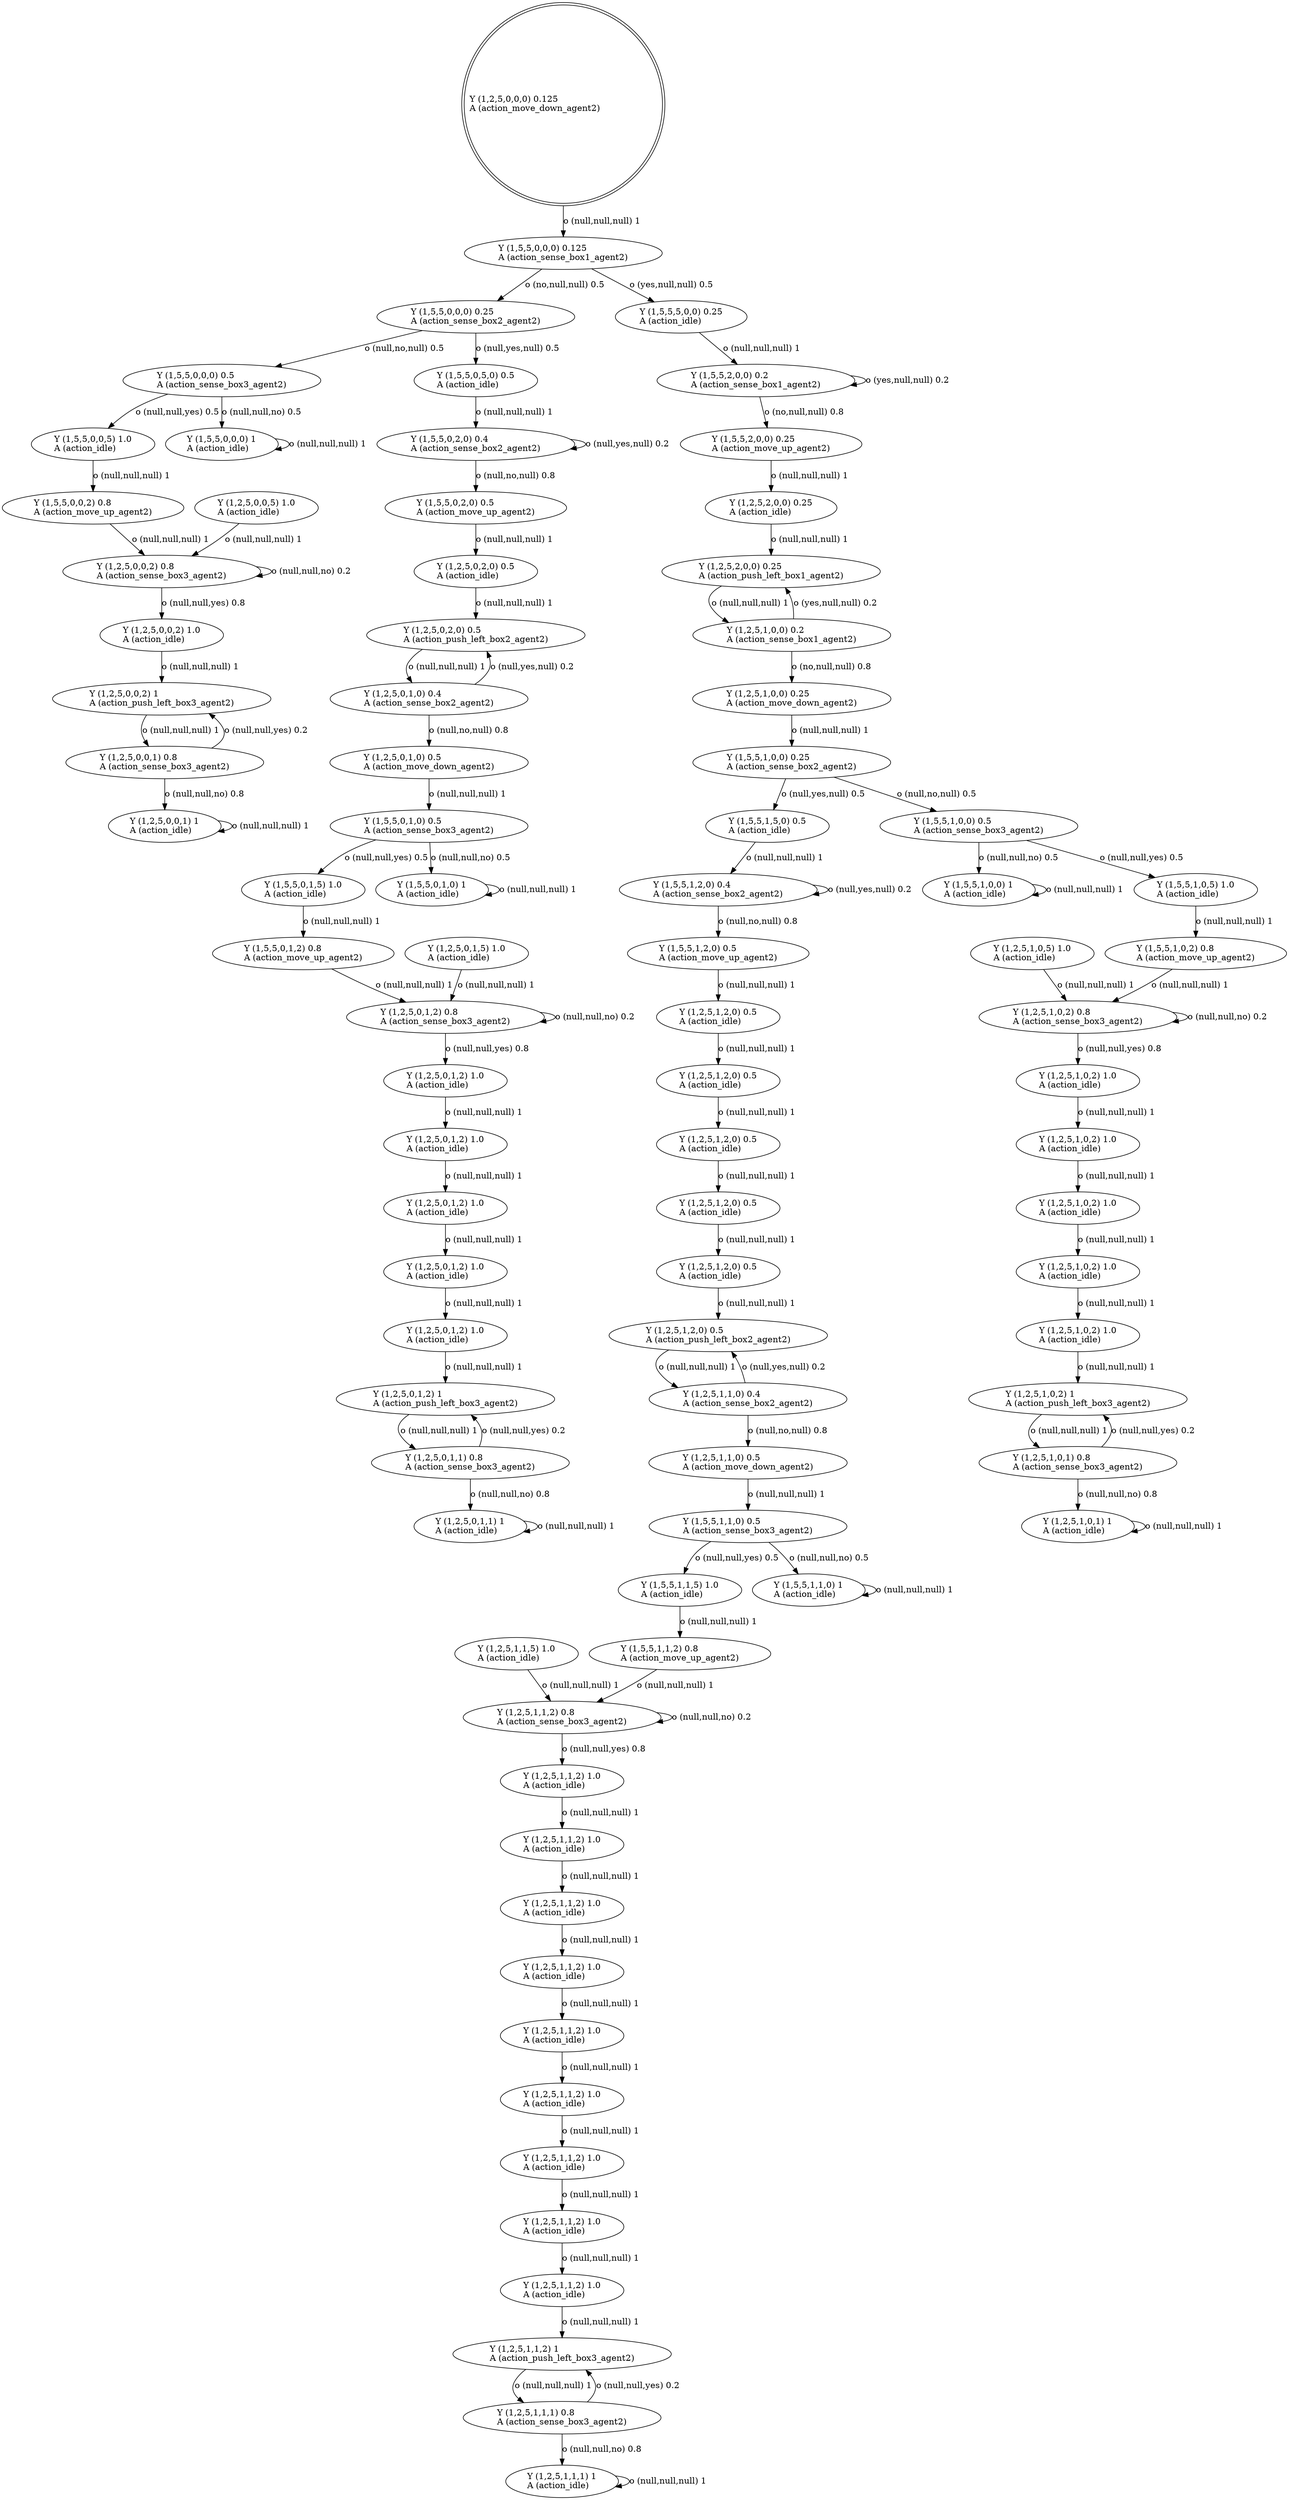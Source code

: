digraph "G" {
root [label="Y (1,2,5,0,0,0) 0.125\lA (action_move_down_agent2)\l", labeljust="l", shape=doublecircle];
x0row405 [label="Y (1,5,5,0,2,0) 0.5\lA (action_move_up_agent2)\l"];
x0row484 [label="Y (1,2,5,0,1,2) 0.8\lA (action_sense_box3_agent2)\l"];
x0row547 [label="Y (1,5,5,0,0,5) 1.0\lA (action_idle)\l"];
x0row548 [label="Y (1,5,5,0,0,0) 1\lA (action_idle)\l"];
x0row557 [label="Y (1,5,5,0,0,2) 0.8\lA (action_move_up_agent2)\l"];
x0row472 [label="Y (1,5,5,0,1,2) 0.8\lA (action_move_up_agent2)\l"];
x0row513 [label="Y (1,2,5,0,1,1) 1\lA (action_idle)\l"];
x0row462 [label="Y (1,5,5,0,1,5) 1.0\lA (action_idle)\l"];
x0row463 [label="Y (1,5,5,0,1,0) 1\lA (action_idle)\l"];
x0row452 [label="Y (1,5,5,0,1,0) 0.5\lA (action_sense_box3_agent2)\l"];
x0row473 [label="Y (1,2,5,0,1,5) 1.0\lA (action_idle)\l"];
x0row438 [label="Y (1,2,5,0,1,0) 0.5\lA (action_move_down_agent2)\l"];
x0row430 [label="Y (1,2,5,0,1,0) 0.4\lA (action_sense_box2_agent2)\l"];
x0row425 [label="Y (1,2,5,0,2,0) 0.5\lA (action_push_left_box2_agent2)\l"];
x0row502 [label="Y (1,2,5,0,1,1) 0.8\lA (action_sense_box3_agent2)\l"];
x0row494 [label="Y (1,2,5,0,1,2) 1\lA (action_push_left_box3_agent2)\l"];
x0row53 [label="Y (1,5,5,2,0,0) 0.25\lA (action_move_up_agent2)\l"];
x0row82 [label="Y (1,2,5,1,0,0) 0.2\lA (action_sense_box1_agent2)\l"];
x0row39 [label="Y (1,5,5,2,0,0) 0.2\lA (action_sense_box1_agent2)\l"];
x0row19 [label="Y (1,5,5,0,0,0) 0.25\lA (action_sense_box2_agent2)\l"];
x0row18 [label="Y (1,5,5,5,0,0) 0.25\lA (action_idle)\l"];
x0row4 [label="Y (1,5,5,0,0,0) 0.125\lA (action_sense_box1_agent2)\l"];
x0row73 [label="Y (1,2,5,2,0,0) 0.25\lA (action_push_left_box1_agent2)\l"];
x0row568 [label="Y (1,2,5,0,0,2) 0.8\lA (action_sense_box3_agent2)\l"];
x0row584 [label="Y (1,2,5,0,0,1) 0.8\lA (action_sense_box3_agent2)\l"];
x0row594 [label="Y (1,2,5,0,0,1) 1\lA (action_idle)\l"];
x0row577 [label="Y (1,2,5,0,0,2) 1\lA (action_push_left_box3_agent2)\l"];
x0row558 [label="Y (1,2,5,0,0,5) 1.0\lA (action_idle)\l"];
x0row348 [label="Y (1,2,5,1,0,1) 1\lA (action_idle)\l"];
x0row258 [label="Y (1,2,5,1,1,1) 1\lA (action_idle)\l"];
x0row246 [label="Y (1,2,5,1,1,1) 0.8\lA (action_sense_box3_agent2)\l"];
x0row237 [label="Y (1,2,5,1,1,2) 1\lA (action_push_left_box3_agent2)\l"];
x0row337 [label="Y (1,2,5,1,0,1) 0.8\lA (action_sense_box3_agent2)\l"];
x0row226 [label="Y (1,2,5,1,1,2) 0.8\lA (action_sense_box3_agent2)\l"];
x0row214 [label="Y (1,2,5,1,1,5) 1.0\lA (action_idle)\l"];
x0row329 [label="Y (1,2,5,1,0,2) 1\lA (action_push_left_box3_agent2)\l"];
x0row213 [label="Y (1,5,5,1,1,2) 0.8\lA (action_move_up_agent2)\l"];
x0row202 [label="Y (1,5,5,1,1,5) 1.0\lA (action_idle)\l"];
x0row203 [label="Y (1,5,5,1,1,0) 1\lA (action_idle)\l"];
x0row191 [label="Y (1,5,5,1,1,0) 0.5\lA (action_sense_box3_agent2)\l"];
x0row319 [label="Y (1,2,5,1,0,2) 0.8\lA (action_sense_box3_agent2)\l"];
x0row175 [label="Y (1,2,5,1,1,0) 0.5\lA (action_move_down_agent2)\l"];
x0row166 [label="Y (1,2,5,1,1,0) 0.4\lA (action_sense_box2_agent2)\l"];
x0row308 [label="Y (1,2,5,1,0,5) 1.0\lA (action_idle)\l"];
x0row161 [label="Y (1,2,5,1,2,0) 0.5\lA (action_push_left_box2_agent2)\l"];
x0row307 [label="Y (1,5,5,1,0,2) 0.8\lA (action_move_up_agent2)\l"];
x0row378 [label="Y (1,5,5,0,0,0) 0.5\lA (action_sense_box3_agent2)\l"];
x0row139 [label="Y (1,5,5,1,2,0) 0.5\lA (action_move_up_agent2)\l"];
x0row134 [label="Y (1,5,5,1,2,0) 0.4\lA (action_sense_box2_agent2)\l"];
x0row297 [label="Y (1,5,5,1,0,0) 1\lA (action_idle)\l"];
x0row400 [label="Y (1,5,5,0,2,0) 0.4\lA (action_sense_box2_agent2)\l"];
x0row296 [label="Y (1,5,5,1,0,5) 1.0\lA (action_idle)\l"];
x0row110 [label="Y (1,5,5,1,5,0) 0.5\lA (action_idle)\l"];
x0row111 [label="Y (1,5,5,1,0,0) 0.5\lA (action_sense_box3_agent2)\l"];
x0row104 [label="Y (1,5,5,1,0,0) 0.25\lA (action_sense_box2_agent2)\l"];
x0row377 [label="Y (1,5,5,0,5,0) 0.5\lA (action_idle)\l"];
x0row92 [label="Y (1,2,5,1,0,0) 0.25\lA (action_move_down_agent2)\l"];
x0row73_noop_0 [label="Y (1,2,5,2,0,0) 0.25\lA (action_idle)\l"];
x0row425_noop_0 [label="Y (1,2,5,0,2,0) 0.5\lA (action_idle)\l"];
x0row577_noop_0 [label="Y (1,2,5,0,0,2) 1.0\lA (action_idle)\l"];
x0row161_noop_0 [label="Y (1,2,5,1,2,0) 0.5\lA (action_idle)\l"];
x0row161_noop_1 [label="Y (1,2,5,1,2,0) 0.5\lA (action_idle)\l"];
x0row161_noop_2 [label="Y (1,2,5,1,2,0) 0.5\lA (action_idle)\l"];
x0row161_noop_3 [label="Y (1,2,5,1,2,0) 0.5\lA (action_idle)\l"];
x0row161_noop_4 [label="Y (1,2,5,1,2,0) 0.5\lA (action_idle)\l"];
x0row329_noop_0 [label="Y (1,2,5,1,0,2) 1.0\lA (action_idle)\l"];
x0row329_noop_1 [label="Y (1,2,5,1,0,2) 1.0\lA (action_idle)\l"];
x0row329_noop_2 [label="Y (1,2,5,1,0,2) 1.0\lA (action_idle)\l"];
x0row329_noop_3 [label="Y (1,2,5,1,0,2) 1.0\lA (action_idle)\l"];
x0row329_noop_4 [label="Y (1,2,5,1,0,2) 1.0\lA (action_idle)\l"];
x0row494_noop_0 [label="Y (1,2,5,0,1,2) 1.0\lA (action_idle)\l"];
x0row494_noop_1 [label="Y (1,2,5,0,1,2) 1.0\lA (action_idle)\l"];
x0row494_noop_2 [label="Y (1,2,5,0,1,2) 1.0\lA (action_idle)\l"];
x0row494_noop_3 [label="Y (1,2,5,0,1,2) 1.0\lA (action_idle)\l"];
x0row494_noop_4 [label="Y (1,2,5,0,1,2) 1.0\lA (action_idle)\l"];
x0row237_noop_0 [label="Y (1,2,5,1,1,2) 1.0\lA (action_idle)\l"];
x0row237_noop_1 [label="Y (1,2,5,1,1,2) 1.0\lA (action_idle)\l"];
x0row237_noop_2 [label="Y (1,2,5,1,1,2) 1.0\lA (action_idle)\l"];
x0row237_noop_3 [label="Y (1,2,5,1,1,2) 1.0\lA (action_idle)\l"];
x0row237_noop_4 [label="Y (1,2,5,1,1,2) 1.0\lA (action_idle)\l"];
x0row237_noop_5 [label="Y (1,2,5,1,1,2) 1.0\lA (action_idle)\l"];
x0row237_noop_6 [label="Y (1,2,5,1,1,2) 1.0\lA (action_idle)\l"];
x0row237_noop_7 [label="Y (1,2,5,1,1,2) 1.0\lA (action_idle)\l"];
x0row237_noop_8 [label="Y (1,2,5,1,1,2) 1.0\lA (action_idle)\l"];
root -> x0row4  [key=0, label="o (null,null,null) 1\l"];
x0row405 -> x0row425_noop_0  [key=0, label="o (null,null,null) 1\l"];
x0row484 -> x0row494_noop_0  [key=0, label="o (null,null,yes) 0.8\l"];
x0row484 -> x0row484  [key=0, label="o (null,null,no) 0.2\l"];
x0row547 -> x0row557  [key=0, label="o (null,null,null) 1\l"];
x0row548 -> x0row548  [key=0, label="o (null,null,null) 1\l"];
x0row557 -> x0row568  [key=0, label="o (null,null,null) 1\l"];
x0row472 -> x0row484  [key=0, label="o (null,null,null) 1\l"];
x0row513 -> x0row513  [key=0, label="o (null,null,null) 1\l"];
x0row462 -> x0row472  [key=0, label="o (null,null,null) 1\l"];
x0row463 -> x0row463  [key=0, label="o (null,null,null) 1\l"];
x0row452 -> x0row462  [key=0, label="o (null,null,yes) 0.5\l"];
x0row452 -> x0row463  [key=0, label="o (null,null,no) 0.5\l"];
x0row473 -> x0row484  [key=0, label="o (null,null,null) 1\l"];
x0row438 -> x0row452  [key=0, label="o (null,null,null) 1\l"];
x0row430 -> x0row425  [key=0, label="o (null,yes,null) 0.2\l"];
x0row430 -> x0row438  [key=0, label="o (null,no,null) 0.8\l"];
x0row425 -> x0row430  [key=0, label="o (null,null,null) 1\l"];
x0row502 -> x0row494  [key=0, label="o (null,null,yes) 0.2\l"];
x0row502 -> x0row513  [key=0, label="o (null,null,no) 0.8\l"];
x0row494 -> x0row502  [key=0, label="o (null,null,null) 1\l"];
x0row53 -> x0row73_noop_0  [key=0, label="o (null,null,null) 1\l"];
x0row82 -> x0row73  [key=0, label="o (yes,null,null) 0.2\l"];
x0row82 -> x0row92  [key=0, label="o (no,null,null) 0.8\l"];
x0row39 -> x0row53  [key=0, label="o (no,null,null) 0.8\l"];
x0row39 -> x0row39  [key=0, label="o (yes,null,null) 0.2\l"];
x0row19 -> x0row377  [key=0, label="o (null,yes,null) 0.5\l"];
x0row19 -> x0row378  [key=0, label="o (null,no,null) 0.5\l"];
x0row18 -> x0row39  [key=0, label="o (null,null,null) 1\l"];
x0row4 -> x0row18  [key=0, label="o (yes,null,null) 0.5\l"];
x0row4 -> x0row19  [key=0, label="o (no,null,null) 0.5\l"];
x0row73 -> x0row82  [key=0, label="o (null,null,null) 1\l"];
x0row568 -> x0row577_noop_0  [key=0, label="o (null,null,yes) 0.8\l"];
x0row568 -> x0row568  [key=0, label="o (null,null,no) 0.2\l"];
x0row584 -> x0row577  [key=0, label="o (null,null,yes) 0.2\l"];
x0row584 -> x0row594  [key=0, label="o (null,null,no) 0.8\l"];
x0row594 -> x0row594  [key=0, label="o (null,null,null) 1\l"];
x0row577 -> x0row584  [key=0, label="o (null,null,null) 1\l"];
x0row558 -> x0row568  [key=0, label="o (null,null,null) 1\l"];
x0row348 -> x0row348  [key=0, label="o (null,null,null) 1\l"];
x0row258 -> x0row258  [key=0, label="o (null,null,null) 1\l"];
x0row246 -> x0row237  [key=0, label="o (null,null,yes) 0.2\l"];
x0row246 -> x0row258  [key=0, label="o (null,null,no) 0.8\l"];
x0row237 -> x0row246  [key=0, label="o (null,null,null) 1\l"];
x0row337 -> x0row329  [key=0, label="o (null,null,yes) 0.2\l"];
x0row337 -> x0row348  [key=0, label="o (null,null,no) 0.8\l"];
x0row226 -> x0row237_noop_0  [key=0, label="o (null,null,yes) 0.8\l"];
x0row226 -> x0row226  [key=0, label="o (null,null,no) 0.2\l"];
x0row214 -> x0row226  [key=0, label="o (null,null,null) 1\l"];
x0row329 -> x0row337  [key=0, label="o (null,null,null) 1\l"];
x0row213 -> x0row226  [key=0, label="o (null,null,null) 1\l"];
x0row202 -> x0row213  [key=0, label="o (null,null,null) 1\l"];
x0row203 -> x0row203  [key=0, label="o (null,null,null) 1\l"];
x0row191 -> x0row202  [key=0, label="o (null,null,yes) 0.5\l"];
x0row191 -> x0row203  [key=0, label="o (null,null,no) 0.5\l"];
x0row319 -> x0row329_noop_0  [key=0, label="o (null,null,yes) 0.8\l"];
x0row319 -> x0row319  [key=0, label="o (null,null,no) 0.2\l"];
x0row175 -> x0row191  [key=0, label="o (null,null,null) 1\l"];
x0row166 -> x0row161  [key=0, label="o (null,yes,null) 0.2\l"];
x0row166 -> x0row175  [key=0, label="o (null,no,null) 0.8\l"];
x0row308 -> x0row319  [key=0, label="o (null,null,null) 1\l"];
x0row161 -> x0row166  [key=0, label="o (null,null,null) 1\l"];
x0row307 -> x0row319  [key=0, label="o (null,null,null) 1\l"];
x0row378 -> x0row547  [key=0, label="o (null,null,yes) 0.5\l"];
x0row378 -> x0row548  [key=0, label="o (null,null,no) 0.5\l"];
x0row139 -> x0row161_noop_0  [key=0, label="o (null,null,null) 1\l"];
x0row134 -> x0row139  [key=0, label="o (null,no,null) 0.8\l"];
x0row134 -> x0row134  [key=0, label="o (null,yes,null) 0.2\l"];
x0row297 -> x0row297  [key=0, label="o (null,null,null) 1\l"];
x0row400 -> x0row405  [key=0, label="o (null,no,null) 0.8\l"];
x0row400 -> x0row400  [key=0, label="o (null,yes,null) 0.2\l"];
x0row296 -> x0row307  [key=0, label="o (null,null,null) 1\l"];
x0row110 -> x0row134  [key=0, label="o (null,null,null) 1\l"];
x0row111 -> x0row296  [key=0, label="o (null,null,yes) 0.5\l"];
x0row111 -> x0row297  [key=0, label="o (null,null,no) 0.5\l"];
x0row104 -> x0row110  [key=0, label="o (null,yes,null) 0.5\l"];
x0row104 -> x0row111  [key=0, label="o (null,no,null) 0.5\l"];
x0row377 -> x0row400  [key=0, label="o (null,null,null) 1\l"];
x0row92 -> x0row104  [key=0, label="o (null,null,null) 1\l"];
x0row73_noop_0 -> x0row73  [key=0, label="o (null,null,null) 1\l"];
x0row425_noop_0 -> x0row425  [key=0, label="o (null,null,null) 1\l"];
x0row577_noop_0 -> x0row577  [key=0, label="o (null,null,null) 1\l"];
x0row161_noop_0 -> x0row161_noop_1  [key=0, label="o (null,null,null) 1\l"];
x0row161_noop_1 -> x0row161_noop_2  [key=0, label="o (null,null,null) 1\l"];
x0row161_noop_2 -> x0row161_noop_3  [key=0, label="o (null,null,null) 1\l"];
x0row161_noop_3 -> x0row161_noop_4  [key=0, label="o (null,null,null) 1\l"];
x0row161_noop_4 -> x0row161  [key=0, label="o (null,null,null) 1\l"];
x0row329_noop_0 -> x0row329_noop_1  [key=0, label="o (null,null,null) 1\l"];
x0row329_noop_1 -> x0row329_noop_2  [key=0, label="o (null,null,null) 1\l"];
x0row329_noop_2 -> x0row329_noop_3  [key=0, label="o (null,null,null) 1\l"];
x0row329_noop_3 -> x0row329_noop_4  [key=0, label="o (null,null,null) 1\l"];
x0row329_noop_4 -> x0row329  [key=0, label="o (null,null,null) 1\l"];
x0row494_noop_0 -> x0row494_noop_1  [key=0, label="o (null,null,null) 1\l"];
x0row494_noop_1 -> x0row494_noop_2  [key=0, label="o (null,null,null) 1\l"];
x0row494_noop_2 -> x0row494_noop_3  [key=0, label="o (null,null,null) 1\l"];
x0row494_noop_3 -> x0row494_noop_4  [key=0, label="o (null,null,null) 1\l"];
x0row494_noop_4 -> x0row494  [key=0, label="o (null,null,null) 1\l"];
x0row237_noop_0 -> x0row237_noop_1  [key=0, label="o (null,null,null) 1\l"];
x0row237_noop_1 -> x0row237_noop_2  [key=0, label="o (null,null,null) 1\l"];
x0row237_noop_2 -> x0row237_noop_3  [key=0, label="o (null,null,null) 1\l"];
x0row237_noop_3 -> x0row237_noop_4  [key=0, label="o (null,null,null) 1\l"];
x0row237_noop_4 -> x0row237_noop_5  [key=0, label="o (null,null,null) 1\l"];
x0row237_noop_5 -> x0row237_noop_6  [key=0, label="o (null,null,null) 1\l"];
x0row237_noop_6 -> x0row237_noop_7  [key=0, label="o (null,null,null) 1\l"];
x0row237_noop_7 -> x0row237_noop_8  [key=0, label="o (null,null,null) 1\l"];
x0row237_noop_8 -> x0row237  [key=0, label="o (null,null,null) 1\l"];
}
